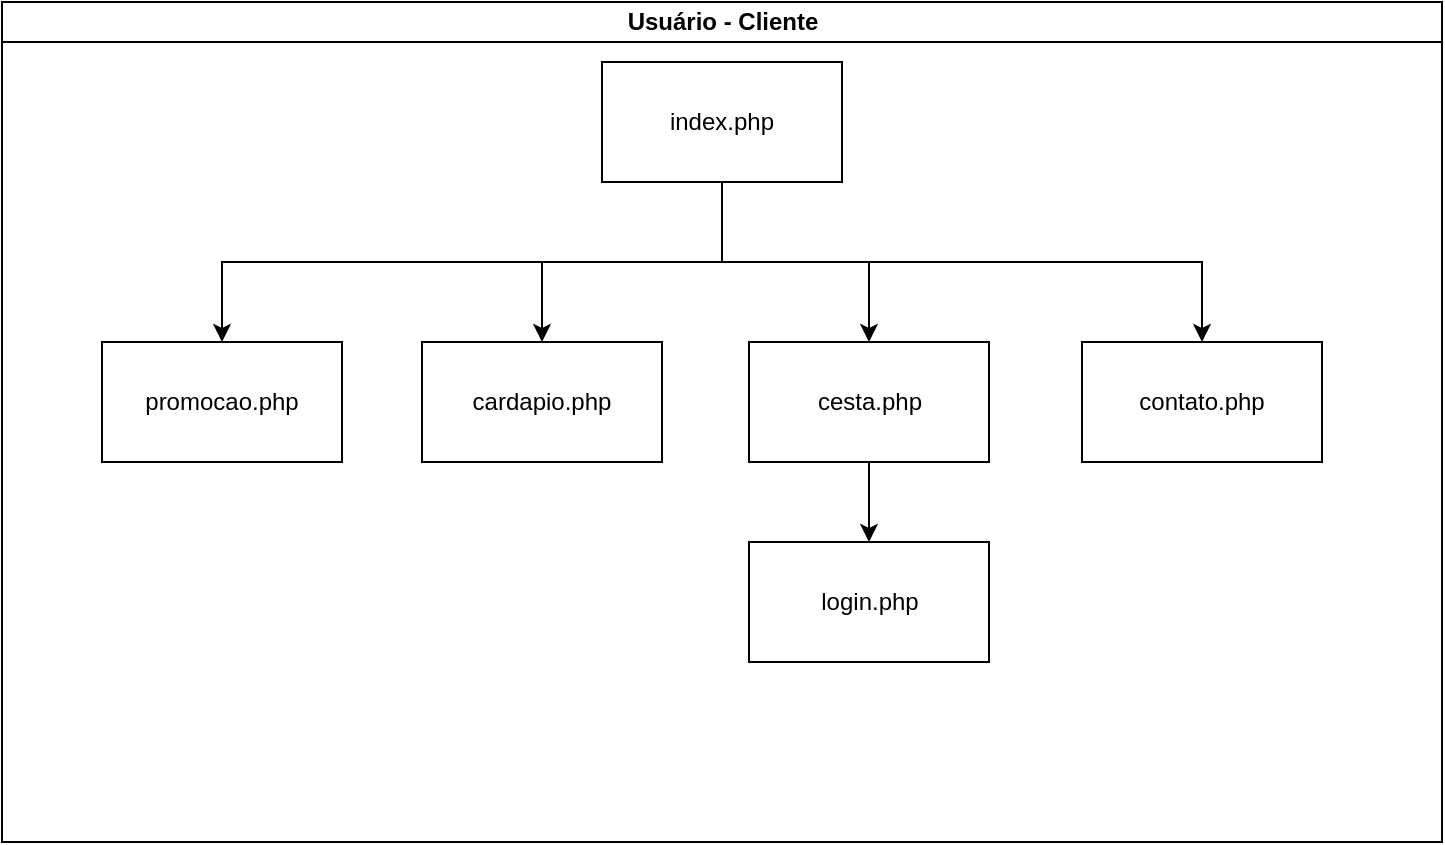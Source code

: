 <mxfile version="14.4.3" type="device"><diagram id="prtHgNgQTEPvFCAcTncT" name="Page-1"><mxGraphModel dx="1102" dy="566" grid="1" gridSize="10" guides="1" tooltips="1" connect="1" arrows="1" fold="1" page="1" pageScale="1" pageWidth="827" pageHeight="1169" math="0" shadow="0"><root><mxCell id="0"/><mxCell id="1" parent="0"/><mxCell id="dNxyNK7c78bLwvsdeMH5-11" value="Usuário - Cliente" style="swimlane;html=1;startSize=20;horizontal=1;containerType=tree;glass=0;" parent="1" vertex="1"><mxGeometry x="20" y="30" width="720" height="420" as="geometry"/></mxCell><mxCell id="Cmxc9JVxvQpKtU88-0Jj-1" value="index.php" style="rounded=0;whiteSpace=wrap;html=1;" vertex="1" parent="dNxyNK7c78bLwvsdeMH5-11"><mxGeometry x="300" y="30" width="120" height="60" as="geometry"/></mxCell><mxCell id="Cmxc9JVxvQpKtU88-0Jj-2" value="" style="edgeStyle=orthogonalEdgeStyle;rounded=0;orthogonalLoop=1;jettySize=auto;html=1;exitX=0.5;exitY=1;exitDx=0;exitDy=0;" edge="1" source="Cmxc9JVxvQpKtU88-0Jj-1" target="Cmxc9JVxvQpKtU88-0Jj-3" parent="dNxyNK7c78bLwvsdeMH5-11"><mxGeometry relative="1" as="geometry"/></mxCell><mxCell id="Cmxc9JVxvQpKtU88-0Jj-3" value="promocao.php" style="rounded=0;whiteSpace=wrap;html=1;" vertex="1" parent="dNxyNK7c78bLwvsdeMH5-11"><mxGeometry x="50" y="170" width="120" height="60" as="geometry"/></mxCell><mxCell id="Cmxc9JVxvQpKtU88-0Jj-4" value="" style="edgeStyle=orthogonalEdgeStyle;rounded=0;orthogonalLoop=1;jettySize=auto;html=1;" edge="1" source="Cmxc9JVxvQpKtU88-0Jj-1" target="Cmxc9JVxvQpKtU88-0Jj-8" parent="dNxyNK7c78bLwvsdeMH5-11"><mxGeometry relative="1" as="geometry"/></mxCell><mxCell id="Cmxc9JVxvQpKtU88-0Jj-8" value="cardapio.php" style="rounded=0;whiteSpace=wrap;html=1;" vertex="1" parent="dNxyNK7c78bLwvsdeMH5-11"><mxGeometry x="210" y="170" width="120" height="60" as="geometry"/></mxCell><mxCell id="Cmxc9JVxvQpKtU88-0Jj-9" value="" style="edgeStyle=orthogonalEdgeStyle;rounded=0;orthogonalLoop=1;jettySize=auto;html=1;" edge="1" source="Cmxc9JVxvQpKtU88-0Jj-1" target="Cmxc9JVxvQpKtU88-0Jj-10" parent="dNxyNK7c78bLwvsdeMH5-11"><mxGeometry relative="1" as="geometry"/></mxCell><mxCell id="Cmxc9JVxvQpKtU88-0Jj-10" value="cesta.php" style="rounded=0;whiteSpace=wrap;html=1;" vertex="1" parent="dNxyNK7c78bLwvsdeMH5-11"><mxGeometry x="373.5" y="170" width="120" height="60" as="geometry"/></mxCell><mxCell id="Cmxc9JVxvQpKtU88-0Jj-11" value="" style="edgeStyle=orthogonalEdgeStyle;rounded=0;orthogonalLoop=1;jettySize=auto;html=1;exitX=0.5;exitY=1;exitDx=0;exitDy=0;" edge="1" source="Cmxc9JVxvQpKtU88-0Jj-1" target="Cmxc9JVxvQpKtU88-0Jj-12" parent="dNxyNK7c78bLwvsdeMH5-11"><mxGeometry relative="1" as="geometry"/></mxCell><mxCell id="Cmxc9JVxvQpKtU88-0Jj-12" value="contato.php" style="rounded=0;whiteSpace=wrap;html=1;" vertex="1" parent="dNxyNK7c78bLwvsdeMH5-11"><mxGeometry x="540" y="170" width="120" height="60" as="geometry"/></mxCell><mxCell id="Cmxc9JVxvQpKtU88-0Jj-13" value="" style="edgeStyle=orthogonalEdgeStyle;rounded=0;orthogonalLoop=1;jettySize=auto;html=1;" edge="1" target="Cmxc9JVxvQpKtU88-0Jj-14" source="Cmxc9JVxvQpKtU88-0Jj-10" parent="dNxyNK7c78bLwvsdeMH5-11"><mxGeometry relative="1" as="geometry"><mxPoint x="400" y="170" as="sourcePoint"/></mxGeometry></mxCell><mxCell id="Cmxc9JVxvQpKtU88-0Jj-14" value="login.php" style="rounded=0;whiteSpace=wrap;html=1;" vertex="1" parent="dNxyNK7c78bLwvsdeMH5-11"><mxGeometry x="373.5" y="270" width="120" height="60" as="geometry"/></mxCell></root></mxGraphModel></diagram></mxfile>
